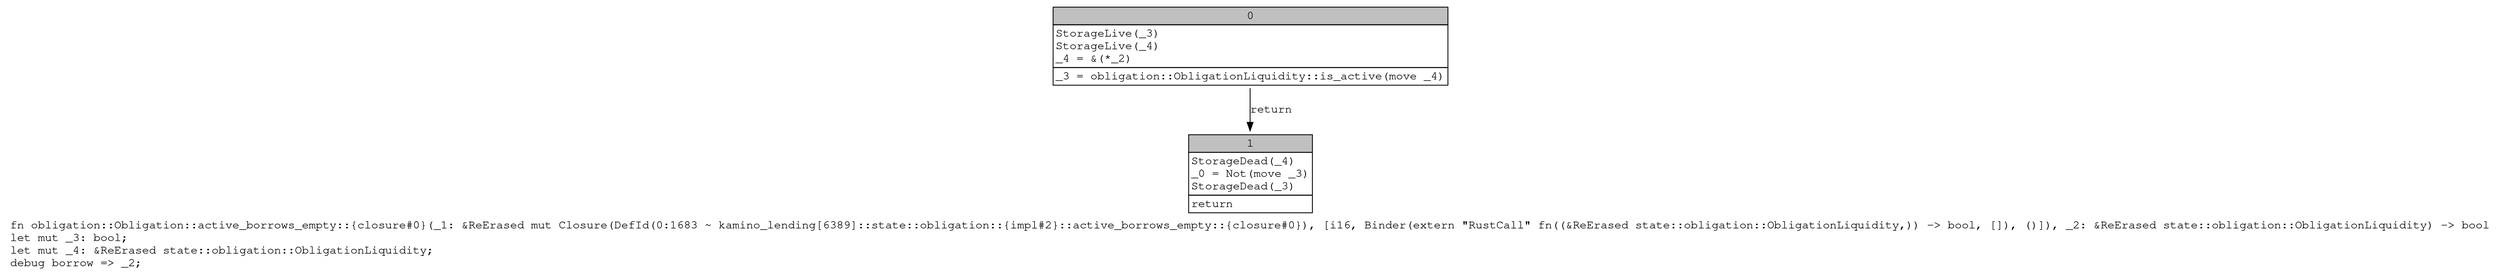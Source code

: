 digraph Mir_0_1683 {
    graph [fontname="Courier, monospace"];
    node [fontname="Courier, monospace"];
    edge [fontname="Courier, monospace"];
    label=<fn obligation::Obligation::active_borrows_empty::{closure#0}(_1: &amp;ReErased mut Closure(DefId(0:1683 ~ kamino_lending[6389]::state::obligation::{impl#2}::active_borrows_empty::{closure#0}), [i16, Binder(extern &quot;RustCall&quot; fn((&amp;ReErased state::obligation::ObligationLiquidity,)) -&gt; bool, []), ()]), _2: &amp;ReErased state::obligation::ObligationLiquidity) -&gt; bool<br align="left"/>let mut _3: bool;<br align="left"/>let mut _4: &amp;ReErased state::obligation::ObligationLiquidity;<br align="left"/>debug borrow =&gt; _2;<br align="left"/>>;
    bb0__0_1683 [shape="none", label=<<table border="0" cellborder="1" cellspacing="0"><tr><td bgcolor="gray" align="center" colspan="1">0</td></tr><tr><td align="left" balign="left">StorageLive(_3)<br/>StorageLive(_4)<br/>_4 = &amp;(*_2)<br/></td></tr><tr><td align="left">_3 = obligation::ObligationLiquidity::is_active(move _4)</td></tr></table>>];
    bb1__0_1683 [shape="none", label=<<table border="0" cellborder="1" cellspacing="0"><tr><td bgcolor="gray" align="center" colspan="1">1</td></tr><tr><td align="left" balign="left">StorageDead(_4)<br/>_0 = Not(move _3)<br/>StorageDead(_3)<br/></td></tr><tr><td align="left">return</td></tr></table>>];
    bb0__0_1683 -> bb1__0_1683 [label="return"];
}
